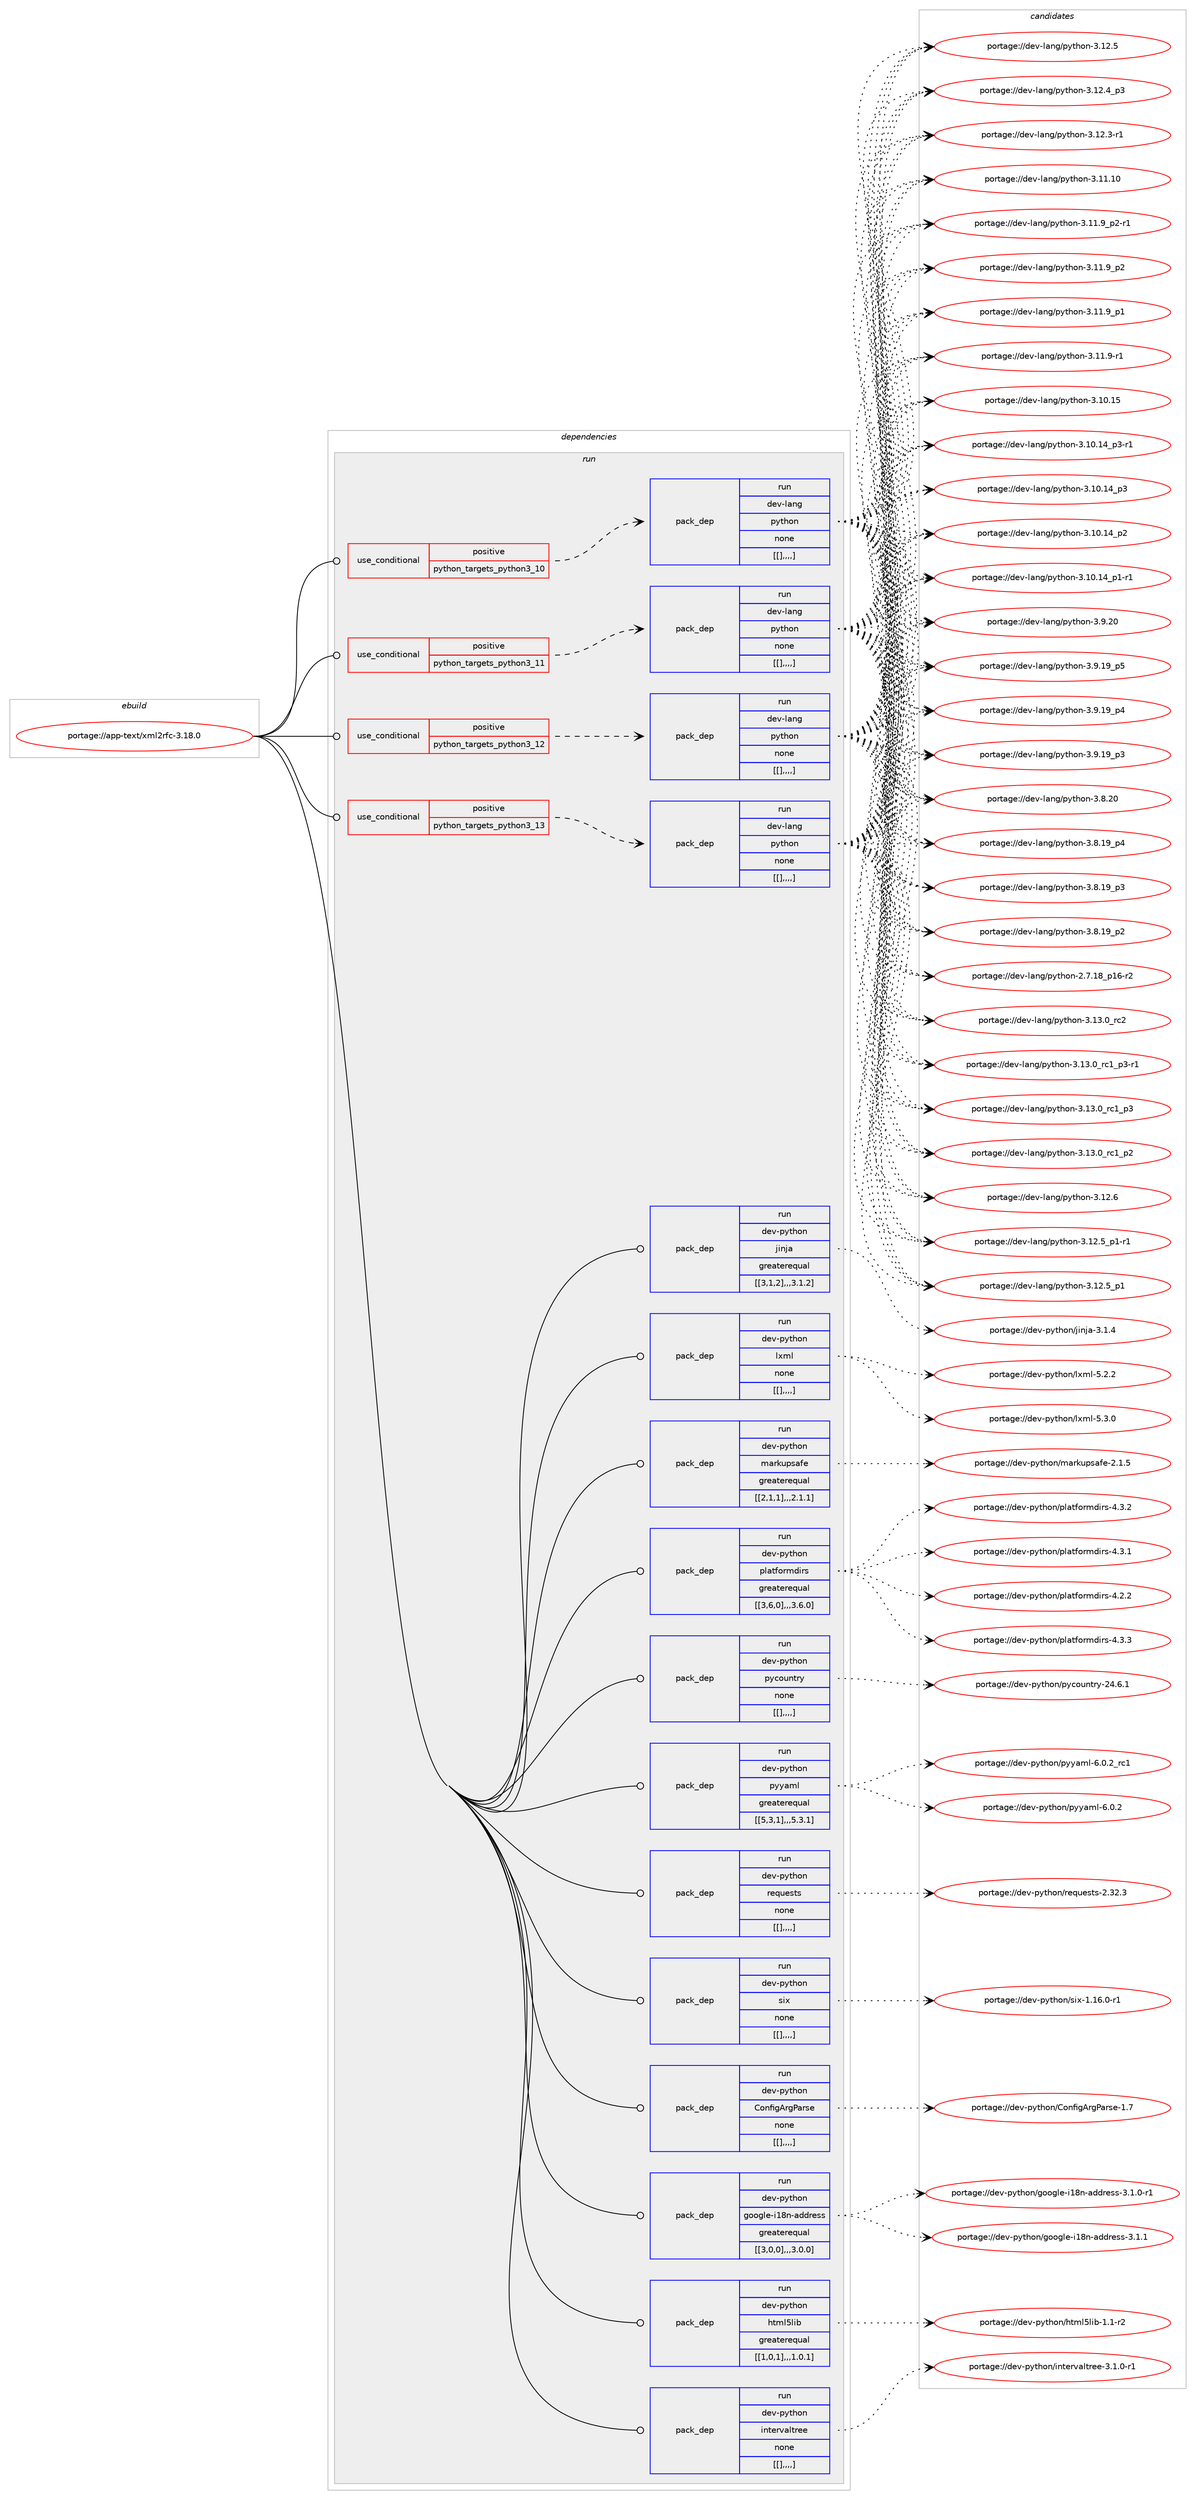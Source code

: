 digraph prolog {

# *************
# Graph options
# *************

newrank=true;
concentrate=true;
compound=true;
graph [rankdir=LR,fontname=Helvetica,fontsize=10,ranksep=1.5];#, ranksep=2.5, nodesep=0.2];
edge  [arrowhead=vee];
node  [fontname=Helvetica,fontsize=10];

# **********
# The ebuild
# **********

subgraph cluster_leftcol {
color=gray;
label=<<i>ebuild</i>>;
id [label="portage://app-text/xml2rfc-3.18.0", color=red, width=4, href="../app-text/xml2rfc-3.18.0.svg"];
}

# ****************
# The dependencies
# ****************

subgraph cluster_midcol {
color=gray;
label=<<i>dependencies</i>>;
subgraph cluster_compile {
fillcolor="#eeeeee";
style=filled;
label=<<i>compile</i>>;
}
subgraph cluster_compileandrun {
fillcolor="#eeeeee";
style=filled;
label=<<i>compile and run</i>>;
}
subgraph cluster_run {
fillcolor="#eeeeee";
style=filled;
label=<<i>run</i>>;
subgraph cond16341 {
dependency60279 [label=<<TABLE BORDER="0" CELLBORDER="1" CELLSPACING="0" CELLPADDING="4"><TR><TD ROWSPAN="3" CELLPADDING="10">use_conditional</TD></TR><TR><TD>positive</TD></TR><TR><TD>python_targets_python3_10</TD></TR></TABLE>>, shape=none, color=red];
subgraph pack43429 {
dependency60280 [label=<<TABLE BORDER="0" CELLBORDER="1" CELLSPACING="0" CELLPADDING="4" WIDTH="220"><TR><TD ROWSPAN="6" CELLPADDING="30">pack_dep</TD></TR><TR><TD WIDTH="110">run</TD></TR><TR><TD>dev-lang</TD></TR><TR><TD>python</TD></TR><TR><TD>none</TD></TR><TR><TD>[[],,,,]</TD></TR></TABLE>>, shape=none, color=blue];
}
dependency60279:e -> dependency60280:w [weight=20,style="dashed",arrowhead="vee"];
}
id:e -> dependency60279:w [weight=20,style="solid",arrowhead="odot"];
subgraph cond16342 {
dependency60281 [label=<<TABLE BORDER="0" CELLBORDER="1" CELLSPACING="0" CELLPADDING="4"><TR><TD ROWSPAN="3" CELLPADDING="10">use_conditional</TD></TR><TR><TD>positive</TD></TR><TR><TD>python_targets_python3_11</TD></TR></TABLE>>, shape=none, color=red];
subgraph pack43430 {
dependency60282 [label=<<TABLE BORDER="0" CELLBORDER="1" CELLSPACING="0" CELLPADDING="4" WIDTH="220"><TR><TD ROWSPAN="6" CELLPADDING="30">pack_dep</TD></TR><TR><TD WIDTH="110">run</TD></TR><TR><TD>dev-lang</TD></TR><TR><TD>python</TD></TR><TR><TD>none</TD></TR><TR><TD>[[],,,,]</TD></TR></TABLE>>, shape=none, color=blue];
}
dependency60281:e -> dependency60282:w [weight=20,style="dashed",arrowhead="vee"];
}
id:e -> dependency60281:w [weight=20,style="solid",arrowhead="odot"];
subgraph cond16343 {
dependency60283 [label=<<TABLE BORDER="0" CELLBORDER="1" CELLSPACING="0" CELLPADDING="4"><TR><TD ROWSPAN="3" CELLPADDING="10">use_conditional</TD></TR><TR><TD>positive</TD></TR><TR><TD>python_targets_python3_12</TD></TR></TABLE>>, shape=none, color=red];
subgraph pack43431 {
dependency60284 [label=<<TABLE BORDER="0" CELLBORDER="1" CELLSPACING="0" CELLPADDING="4" WIDTH="220"><TR><TD ROWSPAN="6" CELLPADDING="30">pack_dep</TD></TR><TR><TD WIDTH="110">run</TD></TR><TR><TD>dev-lang</TD></TR><TR><TD>python</TD></TR><TR><TD>none</TD></TR><TR><TD>[[],,,,]</TD></TR></TABLE>>, shape=none, color=blue];
}
dependency60283:e -> dependency60284:w [weight=20,style="dashed",arrowhead="vee"];
}
id:e -> dependency60283:w [weight=20,style="solid",arrowhead="odot"];
subgraph cond16344 {
dependency60285 [label=<<TABLE BORDER="0" CELLBORDER="1" CELLSPACING="0" CELLPADDING="4"><TR><TD ROWSPAN="3" CELLPADDING="10">use_conditional</TD></TR><TR><TD>positive</TD></TR><TR><TD>python_targets_python3_13</TD></TR></TABLE>>, shape=none, color=red];
subgraph pack43432 {
dependency60286 [label=<<TABLE BORDER="0" CELLBORDER="1" CELLSPACING="0" CELLPADDING="4" WIDTH="220"><TR><TD ROWSPAN="6" CELLPADDING="30">pack_dep</TD></TR><TR><TD WIDTH="110">run</TD></TR><TR><TD>dev-lang</TD></TR><TR><TD>python</TD></TR><TR><TD>none</TD></TR><TR><TD>[[],,,,]</TD></TR></TABLE>>, shape=none, color=blue];
}
dependency60285:e -> dependency60286:w [weight=20,style="dashed",arrowhead="vee"];
}
id:e -> dependency60285:w [weight=20,style="solid",arrowhead="odot"];
subgraph pack43433 {
dependency60287 [label=<<TABLE BORDER="0" CELLBORDER="1" CELLSPACING="0" CELLPADDING="4" WIDTH="220"><TR><TD ROWSPAN="6" CELLPADDING="30">pack_dep</TD></TR><TR><TD WIDTH="110">run</TD></TR><TR><TD>dev-python</TD></TR><TR><TD>ConfigArgParse</TD></TR><TR><TD>none</TD></TR><TR><TD>[[],,,,]</TD></TR></TABLE>>, shape=none, color=blue];
}
id:e -> dependency60287:w [weight=20,style="solid",arrowhead="odot"];
subgraph pack43434 {
dependency60288 [label=<<TABLE BORDER="0" CELLBORDER="1" CELLSPACING="0" CELLPADDING="4" WIDTH="220"><TR><TD ROWSPAN="6" CELLPADDING="30">pack_dep</TD></TR><TR><TD WIDTH="110">run</TD></TR><TR><TD>dev-python</TD></TR><TR><TD>google-i18n-address</TD></TR><TR><TD>greaterequal</TD></TR><TR><TD>[[3,0,0],,,3.0.0]</TD></TR></TABLE>>, shape=none, color=blue];
}
id:e -> dependency60288:w [weight=20,style="solid",arrowhead="odot"];
subgraph pack43435 {
dependency60289 [label=<<TABLE BORDER="0" CELLBORDER="1" CELLSPACING="0" CELLPADDING="4" WIDTH="220"><TR><TD ROWSPAN="6" CELLPADDING="30">pack_dep</TD></TR><TR><TD WIDTH="110">run</TD></TR><TR><TD>dev-python</TD></TR><TR><TD>html5lib</TD></TR><TR><TD>greaterequal</TD></TR><TR><TD>[[1,0,1],,,1.0.1]</TD></TR></TABLE>>, shape=none, color=blue];
}
id:e -> dependency60289:w [weight=20,style="solid",arrowhead="odot"];
subgraph pack43436 {
dependency60290 [label=<<TABLE BORDER="0" CELLBORDER="1" CELLSPACING="0" CELLPADDING="4" WIDTH="220"><TR><TD ROWSPAN="6" CELLPADDING="30">pack_dep</TD></TR><TR><TD WIDTH="110">run</TD></TR><TR><TD>dev-python</TD></TR><TR><TD>intervaltree</TD></TR><TR><TD>none</TD></TR><TR><TD>[[],,,,]</TD></TR></TABLE>>, shape=none, color=blue];
}
id:e -> dependency60290:w [weight=20,style="solid",arrowhead="odot"];
subgraph pack43437 {
dependency60291 [label=<<TABLE BORDER="0" CELLBORDER="1" CELLSPACING="0" CELLPADDING="4" WIDTH="220"><TR><TD ROWSPAN="6" CELLPADDING="30">pack_dep</TD></TR><TR><TD WIDTH="110">run</TD></TR><TR><TD>dev-python</TD></TR><TR><TD>jinja</TD></TR><TR><TD>greaterequal</TD></TR><TR><TD>[[3,1,2],,,3.1.2]</TD></TR></TABLE>>, shape=none, color=blue];
}
id:e -> dependency60291:w [weight=20,style="solid",arrowhead="odot"];
subgraph pack43438 {
dependency60292 [label=<<TABLE BORDER="0" CELLBORDER="1" CELLSPACING="0" CELLPADDING="4" WIDTH="220"><TR><TD ROWSPAN="6" CELLPADDING="30">pack_dep</TD></TR><TR><TD WIDTH="110">run</TD></TR><TR><TD>dev-python</TD></TR><TR><TD>lxml</TD></TR><TR><TD>none</TD></TR><TR><TD>[[],,,,]</TD></TR></TABLE>>, shape=none, color=blue];
}
id:e -> dependency60292:w [weight=20,style="solid",arrowhead="odot"];
subgraph pack43439 {
dependency60293 [label=<<TABLE BORDER="0" CELLBORDER="1" CELLSPACING="0" CELLPADDING="4" WIDTH="220"><TR><TD ROWSPAN="6" CELLPADDING="30">pack_dep</TD></TR><TR><TD WIDTH="110">run</TD></TR><TR><TD>dev-python</TD></TR><TR><TD>markupsafe</TD></TR><TR><TD>greaterequal</TD></TR><TR><TD>[[2,1,1],,,2.1.1]</TD></TR></TABLE>>, shape=none, color=blue];
}
id:e -> dependency60293:w [weight=20,style="solid",arrowhead="odot"];
subgraph pack43440 {
dependency60294 [label=<<TABLE BORDER="0" CELLBORDER="1" CELLSPACING="0" CELLPADDING="4" WIDTH="220"><TR><TD ROWSPAN="6" CELLPADDING="30">pack_dep</TD></TR><TR><TD WIDTH="110">run</TD></TR><TR><TD>dev-python</TD></TR><TR><TD>platformdirs</TD></TR><TR><TD>greaterequal</TD></TR><TR><TD>[[3,6,0],,,3.6.0]</TD></TR></TABLE>>, shape=none, color=blue];
}
id:e -> dependency60294:w [weight=20,style="solid",arrowhead="odot"];
subgraph pack43441 {
dependency60295 [label=<<TABLE BORDER="0" CELLBORDER="1" CELLSPACING="0" CELLPADDING="4" WIDTH="220"><TR><TD ROWSPAN="6" CELLPADDING="30">pack_dep</TD></TR><TR><TD WIDTH="110">run</TD></TR><TR><TD>dev-python</TD></TR><TR><TD>pycountry</TD></TR><TR><TD>none</TD></TR><TR><TD>[[],,,,]</TD></TR></TABLE>>, shape=none, color=blue];
}
id:e -> dependency60295:w [weight=20,style="solid",arrowhead="odot"];
subgraph pack43442 {
dependency60296 [label=<<TABLE BORDER="0" CELLBORDER="1" CELLSPACING="0" CELLPADDING="4" WIDTH="220"><TR><TD ROWSPAN="6" CELLPADDING="30">pack_dep</TD></TR><TR><TD WIDTH="110">run</TD></TR><TR><TD>dev-python</TD></TR><TR><TD>pyyaml</TD></TR><TR><TD>greaterequal</TD></TR><TR><TD>[[5,3,1],,,5.3.1]</TD></TR></TABLE>>, shape=none, color=blue];
}
id:e -> dependency60296:w [weight=20,style="solid",arrowhead="odot"];
subgraph pack43443 {
dependency60297 [label=<<TABLE BORDER="0" CELLBORDER="1" CELLSPACING="0" CELLPADDING="4" WIDTH="220"><TR><TD ROWSPAN="6" CELLPADDING="30">pack_dep</TD></TR><TR><TD WIDTH="110">run</TD></TR><TR><TD>dev-python</TD></TR><TR><TD>requests</TD></TR><TR><TD>none</TD></TR><TR><TD>[[],,,,]</TD></TR></TABLE>>, shape=none, color=blue];
}
id:e -> dependency60297:w [weight=20,style="solid",arrowhead="odot"];
subgraph pack43444 {
dependency60298 [label=<<TABLE BORDER="0" CELLBORDER="1" CELLSPACING="0" CELLPADDING="4" WIDTH="220"><TR><TD ROWSPAN="6" CELLPADDING="30">pack_dep</TD></TR><TR><TD WIDTH="110">run</TD></TR><TR><TD>dev-python</TD></TR><TR><TD>six</TD></TR><TR><TD>none</TD></TR><TR><TD>[[],,,,]</TD></TR></TABLE>>, shape=none, color=blue];
}
id:e -> dependency60298:w [weight=20,style="solid",arrowhead="odot"];
}
}

# **************
# The candidates
# **************

subgraph cluster_choices {
rank=same;
color=gray;
label=<<i>candidates</i>>;

subgraph choice43429 {
color=black;
nodesep=1;
choice10010111845108971101034711212111610411111045514649514648951149950 [label="portage://dev-lang/python-3.13.0_rc2", color=red, width=4,href="../dev-lang/python-3.13.0_rc2.svg"];
choice1001011184510897110103471121211161041111104551464951464895114994995112514511449 [label="portage://dev-lang/python-3.13.0_rc1_p3-r1", color=red, width=4,href="../dev-lang/python-3.13.0_rc1_p3-r1.svg"];
choice100101118451089711010347112121116104111110455146495146489511499499511251 [label="portage://dev-lang/python-3.13.0_rc1_p3", color=red, width=4,href="../dev-lang/python-3.13.0_rc1_p3.svg"];
choice100101118451089711010347112121116104111110455146495146489511499499511250 [label="portage://dev-lang/python-3.13.0_rc1_p2", color=red, width=4,href="../dev-lang/python-3.13.0_rc1_p2.svg"];
choice10010111845108971101034711212111610411111045514649504654 [label="portage://dev-lang/python-3.12.6", color=red, width=4,href="../dev-lang/python-3.12.6.svg"];
choice1001011184510897110103471121211161041111104551464950465395112494511449 [label="portage://dev-lang/python-3.12.5_p1-r1", color=red, width=4,href="../dev-lang/python-3.12.5_p1-r1.svg"];
choice100101118451089711010347112121116104111110455146495046539511249 [label="portage://dev-lang/python-3.12.5_p1", color=red, width=4,href="../dev-lang/python-3.12.5_p1.svg"];
choice10010111845108971101034711212111610411111045514649504653 [label="portage://dev-lang/python-3.12.5", color=red, width=4,href="../dev-lang/python-3.12.5.svg"];
choice100101118451089711010347112121116104111110455146495046529511251 [label="portage://dev-lang/python-3.12.4_p3", color=red, width=4,href="../dev-lang/python-3.12.4_p3.svg"];
choice100101118451089711010347112121116104111110455146495046514511449 [label="portage://dev-lang/python-3.12.3-r1", color=red, width=4,href="../dev-lang/python-3.12.3-r1.svg"];
choice1001011184510897110103471121211161041111104551464949464948 [label="portage://dev-lang/python-3.11.10", color=red, width=4,href="../dev-lang/python-3.11.10.svg"];
choice1001011184510897110103471121211161041111104551464949465795112504511449 [label="portage://dev-lang/python-3.11.9_p2-r1", color=red, width=4,href="../dev-lang/python-3.11.9_p2-r1.svg"];
choice100101118451089711010347112121116104111110455146494946579511250 [label="portage://dev-lang/python-3.11.9_p2", color=red, width=4,href="../dev-lang/python-3.11.9_p2.svg"];
choice100101118451089711010347112121116104111110455146494946579511249 [label="portage://dev-lang/python-3.11.9_p1", color=red, width=4,href="../dev-lang/python-3.11.9_p1.svg"];
choice100101118451089711010347112121116104111110455146494946574511449 [label="portage://dev-lang/python-3.11.9-r1", color=red, width=4,href="../dev-lang/python-3.11.9-r1.svg"];
choice1001011184510897110103471121211161041111104551464948464953 [label="portage://dev-lang/python-3.10.15", color=red, width=4,href="../dev-lang/python-3.10.15.svg"];
choice100101118451089711010347112121116104111110455146494846495295112514511449 [label="portage://dev-lang/python-3.10.14_p3-r1", color=red, width=4,href="../dev-lang/python-3.10.14_p3-r1.svg"];
choice10010111845108971101034711212111610411111045514649484649529511251 [label="portage://dev-lang/python-3.10.14_p3", color=red, width=4,href="../dev-lang/python-3.10.14_p3.svg"];
choice10010111845108971101034711212111610411111045514649484649529511250 [label="portage://dev-lang/python-3.10.14_p2", color=red, width=4,href="../dev-lang/python-3.10.14_p2.svg"];
choice100101118451089711010347112121116104111110455146494846495295112494511449 [label="portage://dev-lang/python-3.10.14_p1-r1", color=red, width=4,href="../dev-lang/python-3.10.14_p1-r1.svg"];
choice10010111845108971101034711212111610411111045514657465048 [label="portage://dev-lang/python-3.9.20", color=red, width=4,href="../dev-lang/python-3.9.20.svg"];
choice100101118451089711010347112121116104111110455146574649579511253 [label="portage://dev-lang/python-3.9.19_p5", color=red, width=4,href="../dev-lang/python-3.9.19_p5.svg"];
choice100101118451089711010347112121116104111110455146574649579511252 [label="portage://dev-lang/python-3.9.19_p4", color=red, width=4,href="../dev-lang/python-3.9.19_p4.svg"];
choice100101118451089711010347112121116104111110455146574649579511251 [label="portage://dev-lang/python-3.9.19_p3", color=red, width=4,href="../dev-lang/python-3.9.19_p3.svg"];
choice10010111845108971101034711212111610411111045514656465048 [label="portage://dev-lang/python-3.8.20", color=red, width=4,href="../dev-lang/python-3.8.20.svg"];
choice100101118451089711010347112121116104111110455146564649579511252 [label="portage://dev-lang/python-3.8.19_p4", color=red, width=4,href="../dev-lang/python-3.8.19_p4.svg"];
choice100101118451089711010347112121116104111110455146564649579511251 [label="portage://dev-lang/python-3.8.19_p3", color=red, width=4,href="../dev-lang/python-3.8.19_p3.svg"];
choice100101118451089711010347112121116104111110455146564649579511250 [label="portage://dev-lang/python-3.8.19_p2", color=red, width=4,href="../dev-lang/python-3.8.19_p2.svg"];
choice100101118451089711010347112121116104111110455046554649569511249544511450 [label="portage://dev-lang/python-2.7.18_p16-r2", color=red, width=4,href="../dev-lang/python-2.7.18_p16-r2.svg"];
dependency60280:e -> choice10010111845108971101034711212111610411111045514649514648951149950:w [style=dotted,weight="100"];
dependency60280:e -> choice1001011184510897110103471121211161041111104551464951464895114994995112514511449:w [style=dotted,weight="100"];
dependency60280:e -> choice100101118451089711010347112121116104111110455146495146489511499499511251:w [style=dotted,weight="100"];
dependency60280:e -> choice100101118451089711010347112121116104111110455146495146489511499499511250:w [style=dotted,weight="100"];
dependency60280:e -> choice10010111845108971101034711212111610411111045514649504654:w [style=dotted,weight="100"];
dependency60280:e -> choice1001011184510897110103471121211161041111104551464950465395112494511449:w [style=dotted,weight="100"];
dependency60280:e -> choice100101118451089711010347112121116104111110455146495046539511249:w [style=dotted,weight="100"];
dependency60280:e -> choice10010111845108971101034711212111610411111045514649504653:w [style=dotted,weight="100"];
dependency60280:e -> choice100101118451089711010347112121116104111110455146495046529511251:w [style=dotted,weight="100"];
dependency60280:e -> choice100101118451089711010347112121116104111110455146495046514511449:w [style=dotted,weight="100"];
dependency60280:e -> choice1001011184510897110103471121211161041111104551464949464948:w [style=dotted,weight="100"];
dependency60280:e -> choice1001011184510897110103471121211161041111104551464949465795112504511449:w [style=dotted,weight="100"];
dependency60280:e -> choice100101118451089711010347112121116104111110455146494946579511250:w [style=dotted,weight="100"];
dependency60280:e -> choice100101118451089711010347112121116104111110455146494946579511249:w [style=dotted,weight="100"];
dependency60280:e -> choice100101118451089711010347112121116104111110455146494946574511449:w [style=dotted,weight="100"];
dependency60280:e -> choice1001011184510897110103471121211161041111104551464948464953:w [style=dotted,weight="100"];
dependency60280:e -> choice100101118451089711010347112121116104111110455146494846495295112514511449:w [style=dotted,weight="100"];
dependency60280:e -> choice10010111845108971101034711212111610411111045514649484649529511251:w [style=dotted,weight="100"];
dependency60280:e -> choice10010111845108971101034711212111610411111045514649484649529511250:w [style=dotted,weight="100"];
dependency60280:e -> choice100101118451089711010347112121116104111110455146494846495295112494511449:w [style=dotted,weight="100"];
dependency60280:e -> choice10010111845108971101034711212111610411111045514657465048:w [style=dotted,weight="100"];
dependency60280:e -> choice100101118451089711010347112121116104111110455146574649579511253:w [style=dotted,weight="100"];
dependency60280:e -> choice100101118451089711010347112121116104111110455146574649579511252:w [style=dotted,weight="100"];
dependency60280:e -> choice100101118451089711010347112121116104111110455146574649579511251:w [style=dotted,weight="100"];
dependency60280:e -> choice10010111845108971101034711212111610411111045514656465048:w [style=dotted,weight="100"];
dependency60280:e -> choice100101118451089711010347112121116104111110455146564649579511252:w [style=dotted,weight="100"];
dependency60280:e -> choice100101118451089711010347112121116104111110455146564649579511251:w [style=dotted,weight="100"];
dependency60280:e -> choice100101118451089711010347112121116104111110455146564649579511250:w [style=dotted,weight="100"];
dependency60280:e -> choice100101118451089711010347112121116104111110455046554649569511249544511450:w [style=dotted,weight="100"];
}
subgraph choice43430 {
color=black;
nodesep=1;
choice10010111845108971101034711212111610411111045514649514648951149950 [label="portage://dev-lang/python-3.13.0_rc2", color=red, width=4,href="../dev-lang/python-3.13.0_rc2.svg"];
choice1001011184510897110103471121211161041111104551464951464895114994995112514511449 [label="portage://dev-lang/python-3.13.0_rc1_p3-r1", color=red, width=4,href="../dev-lang/python-3.13.0_rc1_p3-r1.svg"];
choice100101118451089711010347112121116104111110455146495146489511499499511251 [label="portage://dev-lang/python-3.13.0_rc1_p3", color=red, width=4,href="../dev-lang/python-3.13.0_rc1_p3.svg"];
choice100101118451089711010347112121116104111110455146495146489511499499511250 [label="portage://dev-lang/python-3.13.0_rc1_p2", color=red, width=4,href="../dev-lang/python-3.13.0_rc1_p2.svg"];
choice10010111845108971101034711212111610411111045514649504654 [label="portage://dev-lang/python-3.12.6", color=red, width=4,href="../dev-lang/python-3.12.6.svg"];
choice1001011184510897110103471121211161041111104551464950465395112494511449 [label="portage://dev-lang/python-3.12.5_p1-r1", color=red, width=4,href="../dev-lang/python-3.12.5_p1-r1.svg"];
choice100101118451089711010347112121116104111110455146495046539511249 [label="portage://dev-lang/python-3.12.5_p1", color=red, width=4,href="../dev-lang/python-3.12.5_p1.svg"];
choice10010111845108971101034711212111610411111045514649504653 [label="portage://dev-lang/python-3.12.5", color=red, width=4,href="../dev-lang/python-3.12.5.svg"];
choice100101118451089711010347112121116104111110455146495046529511251 [label="portage://dev-lang/python-3.12.4_p3", color=red, width=4,href="../dev-lang/python-3.12.4_p3.svg"];
choice100101118451089711010347112121116104111110455146495046514511449 [label="portage://dev-lang/python-3.12.3-r1", color=red, width=4,href="../dev-lang/python-3.12.3-r1.svg"];
choice1001011184510897110103471121211161041111104551464949464948 [label="portage://dev-lang/python-3.11.10", color=red, width=4,href="../dev-lang/python-3.11.10.svg"];
choice1001011184510897110103471121211161041111104551464949465795112504511449 [label="portage://dev-lang/python-3.11.9_p2-r1", color=red, width=4,href="../dev-lang/python-3.11.9_p2-r1.svg"];
choice100101118451089711010347112121116104111110455146494946579511250 [label="portage://dev-lang/python-3.11.9_p2", color=red, width=4,href="../dev-lang/python-3.11.9_p2.svg"];
choice100101118451089711010347112121116104111110455146494946579511249 [label="portage://dev-lang/python-3.11.9_p1", color=red, width=4,href="../dev-lang/python-3.11.9_p1.svg"];
choice100101118451089711010347112121116104111110455146494946574511449 [label="portage://dev-lang/python-3.11.9-r1", color=red, width=4,href="../dev-lang/python-3.11.9-r1.svg"];
choice1001011184510897110103471121211161041111104551464948464953 [label="portage://dev-lang/python-3.10.15", color=red, width=4,href="../dev-lang/python-3.10.15.svg"];
choice100101118451089711010347112121116104111110455146494846495295112514511449 [label="portage://dev-lang/python-3.10.14_p3-r1", color=red, width=4,href="../dev-lang/python-3.10.14_p3-r1.svg"];
choice10010111845108971101034711212111610411111045514649484649529511251 [label="portage://dev-lang/python-3.10.14_p3", color=red, width=4,href="../dev-lang/python-3.10.14_p3.svg"];
choice10010111845108971101034711212111610411111045514649484649529511250 [label="portage://dev-lang/python-3.10.14_p2", color=red, width=4,href="../dev-lang/python-3.10.14_p2.svg"];
choice100101118451089711010347112121116104111110455146494846495295112494511449 [label="portage://dev-lang/python-3.10.14_p1-r1", color=red, width=4,href="../dev-lang/python-3.10.14_p1-r1.svg"];
choice10010111845108971101034711212111610411111045514657465048 [label="portage://dev-lang/python-3.9.20", color=red, width=4,href="../dev-lang/python-3.9.20.svg"];
choice100101118451089711010347112121116104111110455146574649579511253 [label="portage://dev-lang/python-3.9.19_p5", color=red, width=4,href="../dev-lang/python-3.9.19_p5.svg"];
choice100101118451089711010347112121116104111110455146574649579511252 [label="portage://dev-lang/python-3.9.19_p4", color=red, width=4,href="../dev-lang/python-3.9.19_p4.svg"];
choice100101118451089711010347112121116104111110455146574649579511251 [label="portage://dev-lang/python-3.9.19_p3", color=red, width=4,href="../dev-lang/python-3.9.19_p3.svg"];
choice10010111845108971101034711212111610411111045514656465048 [label="portage://dev-lang/python-3.8.20", color=red, width=4,href="../dev-lang/python-3.8.20.svg"];
choice100101118451089711010347112121116104111110455146564649579511252 [label="portage://dev-lang/python-3.8.19_p4", color=red, width=4,href="../dev-lang/python-3.8.19_p4.svg"];
choice100101118451089711010347112121116104111110455146564649579511251 [label="portage://dev-lang/python-3.8.19_p3", color=red, width=4,href="../dev-lang/python-3.8.19_p3.svg"];
choice100101118451089711010347112121116104111110455146564649579511250 [label="portage://dev-lang/python-3.8.19_p2", color=red, width=4,href="../dev-lang/python-3.8.19_p2.svg"];
choice100101118451089711010347112121116104111110455046554649569511249544511450 [label="portage://dev-lang/python-2.7.18_p16-r2", color=red, width=4,href="../dev-lang/python-2.7.18_p16-r2.svg"];
dependency60282:e -> choice10010111845108971101034711212111610411111045514649514648951149950:w [style=dotted,weight="100"];
dependency60282:e -> choice1001011184510897110103471121211161041111104551464951464895114994995112514511449:w [style=dotted,weight="100"];
dependency60282:e -> choice100101118451089711010347112121116104111110455146495146489511499499511251:w [style=dotted,weight="100"];
dependency60282:e -> choice100101118451089711010347112121116104111110455146495146489511499499511250:w [style=dotted,weight="100"];
dependency60282:e -> choice10010111845108971101034711212111610411111045514649504654:w [style=dotted,weight="100"];
dependency60282:e -> choice1001011184510897110103471121211161041111104551464950465395112494511449:w [style=dotted,weight="100"];
dependency60282:e -> choice100101118451089711010347112121116104111110455146495046539511249:w [style=dotted,weight="100"];
dependency60282:e -> choice10010111845108971101034711212111610411111045514649504653:w [style=dotted,weight="100"];
dependency60282:e -> choice100101118451089711010347112121116104111110455146495046529511251:w [style=dotted,weight="100"];
dependency60282:e -> choice100101118451089711010347112121116104111110455146495046514511449:w [style=dotted,weight="100"];
dependency60282:e -> choice1001011184510897110103471121211161041111104551464949464948:w [style=dotted,weight="100"];
dependency60282:e -> choice1001011184510897110103471121211161041111104551464949465795112504511449:w [style=dotted,weight="100"];
dependency60282:e -> choice100101118451089711010347112121116104111110455146494946579511250:w [style=dotted,weight="100"];
dependency60282:e -> choice100101118451089711010347112121116104111110455146494946579511249:w [style=dotted,weight="100"];
dependency60282:e -> choice100101118451089711010347112121116104111110455146494946574511449:w [style=dotted,weight="100"];
dependency60282:e -> choice1001011184510897110103471121211161041111104551464948464953:w [style=dotted,weight="100"];
dependency60282:e -> choice100101118451089711010347112121116104111110455146494846495295112514511449:w [style=dotted,weight="100"];
dependency60282:e -> choice10010111845108971101034711212111610411111045514649484649529511251:w [style=dotted,weight="100"];
dependency60282:e -> choice10010111845108971101034711212111610411111045514649484649529511250:w [style=dotted,weight="100"];
dependency60282:e -> choice100101118451089711010347112121116104111110455146494846495295112494511449:w [style=dotted,weight="100"];
dependency60282:e -> choice10010111845108971101034711212111610411111045514657465048:w [style=dotted,weight="100"];
dependency60282:e -> choice100101118451089711010347112121116104111110455146574649579511253:w [style=dotted,weight="100"];
dependency60282:e -> choice100101118451089711010347112121116104111110455146574649579511252:w [style=dotted,weight="100"];
dependency60282:e -> choice100101118451089711010347112121116104111110455146574649579511251:w [style=dotted,weight="100"];
dependency60282:e -> choice10010111845108971101034711212111610411111045514656465048:w [style=dotted,weight="100"];
dependency60282:e -> choice100101118451089711010347112121116104111110455146564649579511252:w [style=dotted,weight="100"];
dependency60282:e -> choice100101118451089711010347112121116104111110455146564649579511251:w [style=dotted,weight="100"];
dependency60282:e -> choice100101118451089711010347112121116104111110455146564649579511250:w [style=dotted,weight="100"];
dependency60282:e -> choice100101118451089711010347112121116104111110455046554649569511249544511450:w [style=dotted,weight="100"];
}
subgraph choice43431 {
color=black;
nodesep=1;
choice10010111845108971101034711212111610411111045514649514648951149950 [label="portage://dev-lang/python-3.13.0_rc2", color=red, width=4,href="../dev-lang/python-3.13.0_rc2.svg"];
choice1001011184510897110103471121211161041111104551464951464895114994995112514511449 [label="portage://dev-lang/python-3.13.0_rc1_p3-r1", color=red, width=4,href="../dev-lang/python-3.13.0_rc1_p3-r1.svg"];
choice100101118451089711010347112121116104111110455146495146489511499499511251 [label="portage://dev-lang/python-3.13.0_rc1_p3", color=red, width=4,href="../dev-lang/python-3.13.0_rc1_p3.svg"];
choice100101118451089711010347112121116104111110455146495146489511499499511250 [label="portage://dev-lang/python-3.13.0_rc1_p2", color=red, width=4,href="../dev-lang/python-3.13.0_rc1_p2.svg"];
choice10010111845108971101034711212111610411111045514649504654 [label="portage://dev-lang/python-3.12.6", color=red, width=4,href="../dev-lang/python-3.12.6.svg"];
choice1001011184510897110103471121211161041111104551464950465395112494511449 [label="portage://dev-lang/python-3.12.5_p1-r1", color=red, width=4,href="../dev-lang/python-3.12.5_p1-r1.svg"];
choice100101118451089711010347112121116104111110455146495046539511249 [label="portage://dev-lang/python-3.12.5_p1", color=red, width=4,href="../dev-lang/python-3.12.5_p1.svg"];
choice10010111845108971101034711212111610411111045514649504653 [label="portage://dev-lang/python-3.12.5", color=red, width=4,href="../dev-lang/python-3.12.5.svg"];
choice100101118451089711010347112121116104111110455146495046529511251 [label="portage://dev-lang/python-3.12.4_p3", color=red, width=4,href="../dev-lang/python-3.12.4_p3.svg"];
choice100101118451089711010347112121116104111110455146495046514511449 [label="portage://dev-lang/python-3.12.3-r1", color=red, width=4,href="../dev-lang/python-3.12.3-r1.svg"];
choice1001011184510897110103471121211161041111104551464949464948 [label="portage://dev-lang/python-3.11.10", color=red, width=4,href="../dev-lang/python-3.11.10.svg"];
choice1001011184510897110103471121211161041111104551464949465795112504511449 [label="portage://dev-lang/python-3.11.9_p2-r1", color=red, width=4,href="../dev-lang/python-3.11.9_p2-r1.svg"];
choice100101118451089711010347112121116104111110455146494946579511250 [label="portage://dev-lang/python-3.11.9_p2", color=red, width=4,href="../dev-lang/python-3.11.9_p2.svg"];
choice100101118451089711010347112121116104111110455146494946579511249 [label="portage://dev-lang/python-3.11.9_p1", color=red, width=4,href="../dev-lang/python-3.11.9_p1.svg"];
choice100101118451089711010347112121116104111110455146494946574511449 [label="portage://dev-lang/python-3.11.9-r1", color=red, width=4,href="../dev-lang/python-3.11.9-r1.svg"];
choice1001011184510897110103471121211161041111104551464948464953 [label="portage://dev-lang/python-3.10.15", color=red, width=4,href="../dev-lang/python-3.10.15.svg"];
choice100101118451089711010347112121116104111110455146494846495295112514511449 [label="portage://dev-lang/python-3.10.14_p3-r1", color=red, width=4,href="../dev-lang/python-3.10.14_p3-r1.svg"];
choice10010111845108971101034711212111610411111045514649484649529511251 [label="portage://dev-lang/python-3.10.14_p3", color=red, width=4,href="../dev-lang/python-3.10.14_p3.svg"];
choice10010111845108971101034711212111610411111045514649484649529511250 [label="portage://dev-lang/python-3.10.14_p2", color=red, width=4,href="../dev-lang/python-3.10.14_p2.svg"];
choice100101118451089711010347112121116104111110455146494846495295112494511449 [label="portage://dev-lang/python-3.10.14_p1-r1", color=red, width=4,href="../dev-lang/python-3.10.14_p1-r1.svg"];
choice10010111845108971101034711212111610411111045514657465048 [label="portage://dev-lang/python-3.9.20", color=red, width=4,href="../dev-lang/python-3.9.20.svg"];
choice100101118451089711010347112121116104111110455146574649579511253 [label="portage://dev-lang/python-3.9.19_p5", color=red, width=4,href="../dev-lang/python-3.9.19_p5.svg"];
choice100101118451089711010347112121116104111110455146574649579511252 [label="portage://dev-lang/python-3.9.19_p4", color=red, width=4,href="../dev-lang/python-3.9.19_p4.svg"];
choice100101118451089711010347112121116104111110455146574649579511251 [label="portage://dev-lang/python-3.9.19_p3", color=red, width=4,href="../dev-lang/python-3.9.19_p3.svg"];
choice10010111845108971101034711212111610411111045514656465048 [label="portage://dev-lang/python-3.8.20", color=red, width=4,href="../dev-lang/python-3.8.20.svg"];
choice100101118451089711010347112121116104111110455146564649579511252 [label="portage://dev-lang/python-3.8.19_p4", color=red, width=4,href="../dev-lang/python-3.8.19_p4.svg"];
choice100101118451089711010347112121116104111110455146564649579511251 [label="portage://dev-lang/python-3.8.19_p3", color=red, width=4,href="../dev-lang/python-3.8.19_p3.svg"];
choice100101118451089711010347112121116104111110455146564649579511250 [label="portage://dev-lang/python-3.8.19_p2", color=red, width=4,href="../dev-lang/python-3.8.19_p2.svg"];
choice100101118451089711010347112121116104111110455046554649569511249544511450 [label="portage://dev-lang/python-2.7.18_p16-r2", color=red, width=4,href="../dev-lang/python-2.7.18_p16-r2.svg"];
dependency60284:e -> choice10010111845108971101034711212111610411111045514649514648951149950:w [style=dotted,weight="100"];
dependency60284:e -> choice1001011184510897110103471121211161041111104551464951464895114994995112514511449:w [style=dotted,weight="100"];
dependency60284:e -> choice100101118451089711010347112121116104111110455146495146489511499499511251:w [style=dotted,weight="100"];
dependency60284:e -> choice100101118451089711010347112121116104111110455146495146489511499499511250:w [style=dotted,weight="100"];
dependency60284:e -> choice10010111845108971101034711212111610411111045514649504654:w [style=dotted,weight="100"];
dependency60284:e -> choice1001011184510897110103471121211161041111104551464950465395112494511449:w [style=dotted,weight="100"];
dependency60284:e -> choice100101118451089711010347112121116104111110455146495046539511249:w [style=dotted,weight="100"];
dependency60284:e -> choice10010111845108971101034711212111610411111045514649504653:w [style=dotted,weight="100"];
dependency60284:e -> choice100101118451089711010347112121116104111110455146495046529511251:w [style=dotted,weight="100"];
dependency60284:e -> choice100101118451089711010347112121116104111110455146495046514511449:w [style=dotted,weight="100"];
dependency60284:e -> choice1001011184510897110103471121211161041111104551464949464948:w [style=dotted,weight="100"];
dependency60284:e -> choice1001011184510897110103471121211161041111104551464949465795112504511449:w [style=dotted,weight="100"];
dependency60284:e -> choice100101118451089711010347112121116104111110455146494946579511250:w [style=dotted,weight="100"];
dependency60284:e -> choice100101118451089711010347112121116104111110455146494946579511249:w [style=dotted,weight="100"];
dependency60284:e -> choice100101118451089711010347112121116104111110455146494946574511449:w [style=dotted,weight="100"];
dependency60284:e -> choice1001011184510897110103471121211161041111104551464948464953:w [style=dotted,weight="100"];
dependency60284:e -> choice100101118451089711010347112121116104111110455146494846495295112514511449:w [style=dotted,weight="100"];
dependency60284:e -> choice10010111845108971101034711212111610411111045514649484649529511251:w [style=dotted,weight="100"];
dependency60284:e -> choice10010111845108971101034711212111610411111045514649484649529511250:w [style=dotted,weight="100"];
dependency60284:e -> choice100101118451089711010347112121116104111110455146494846495295112494511449:w [style=dotted,weight="100"];
dependency60284:e -> choice10010111845108971101034711212111610411111045514657465048:w [style=dotted,weight="100"];
dependency60284:e -> choice100101118451089711010347112121116104111110455146574649579511253:w [style=dotted,weight="100"];
dependency60284:e -> choice100101118451089711010347112121116104111110455146574649579511252:w [style=dotted,weight="100"];
dependency60284:e -> choice100101118451089711010347112121116104111110455146574649579511251:w [style=dotted,weight="100"];
dependency60284:e -> choice10010111845108971101034711212111610411111045514656465048:w [style=dotted,weight="100"];
dependency60284:e -> choice100101118451089711010347112121116104111110455146564649579511252:w [style=dotted,weight="100"];
dependency60284:e -> choice100101118451089711010347112121116104111110455146564649579511251:w [style=dotted,weight="100"];
dependency60284:e -> choice100101118451089711010347112121116104111110455146564649579511250:w [style=dotted,weight="100"];
dependency60284:e -> choice100101118451089711010347112121116104111110455046554649569511249544511450:w [style=dotted,weight="100"];
}
subgraph choice43432 {
color=black;
nodesep=1;
choice10010111845108971101034711212111610411111045514649514648951149950 [label="portage://dev-lang/python-3.13.0_rc2", color=red, width=4,href="../dev-lang/python-3.13.0_rc2.svg"];
choice1001011184510897110103471121211161041111104551464951464895114994995112514511449 [label="portage://dev-lang/python-3.13.0_rc1_p3-r1", color=red, width=4,href="../dev-lang/python-3.13.0_rc1_p3-r1.svg"];
choice100101118451089711010347112121116104111110455146495146489511499499511251 [label="portage://dev-lang/python-3.13.0_rc1_p3", color=red, width=4,href="../dev-lang/python-3.13.0_rc1_p3.svg"];
choice100101118451089711010347112121116104111110455146495146489511499499511250 [label="portage://dev-lang/python-3.13.0_rc1_p2", color=red, width=4,href="../dev-lang/python-3.13.0_rc1_p2.svg"];
choice10010111845108971101034711212111610411111045514649504654 [label="portage://dev-lang/python-3.12.6", color=red, width=4,href="../dev-lang/python-3.12.6.svg"];
choice1001011184510897110103471121211161041111104551464950465395112494511449 [label="portage://dev-lang/python-3.12.5_p1-r1", color=red, width=4,href="../dev-lang/python-3.12.5_p1-r1.svg"];
choice100101118451089711010347112121116104111110455146495046539511249 [label="portage://dev-lang/python-3.12.5_p1", color=red, width=4,href="../dev-lang/python-3.12.5_p1.svg"];
choice10010111845108971101034711212111610411111045514649504653 [label="portage://dev-lang/python-3.12.5", color=red, width=4,href="../dev-lang/python-3.12.5.svg"];
choice100101118451089711010347112121116104111110455146495046529511251 [label="portage://dev-lang/python-3.12.4_p3", color=red, width=4,href="../dev-lang/python-3.12.4_p3.svg"];
choice100101118451089711010347112121116104111110455146495046514511449 [label="portage://dev-lang/python-3.12.3-r1", color=red, width=4,href="../dev-lang/python-3.12.3-r1.svg"];
choice1001011184510897110103471121211161041111104551464949464948 [label="portage://dev-lang/python-3.11.10", color=red, width=4,href="../dev-lang/python-3.11.10.svg"];
choice1001011184510897110103471121211161041111104551464949465795112504511449 [label="portage://dev-lang/python-3.11.9_p2-r1", color=red, width=4,href="../dev-lang/python-3.11.9_p2-r1.svg"];
choice100101118451089711010347112121116104111110455146494946579511250 [label="portage://dev-lang/python-3.11.9_p2", color=red, width=4,href="../dev-lang/python-3.11.9_p2.svg"];
choice100101118451089711010347112121116104111110455146494946579511249 [label="portage://dev-lang/python-3.11.9_p1", color=red, width=4,href="../dev-lang/python-3.11.9_p1.svg"];
choice100101118451089711010347112121116104111110455146494946574511449 [label="portage://dev-lang/python-3.11.9-r1", color=red, width=4,href="../dev-lang/python-3.11.9-r1.svg"];
choice1001011184510897110103471121211161041111104551464948464953 [label="portage://dev-lang/python-3.10.15", color=red, width=4,href="../dev-lang/python-3.10.15.svg"];
choice100101118451089711010347112121116104111110455146494846495295112514511449 [label="portage://dev-lang/python-3.10.14_p3-r1", color=red, width=4,href="../dev-lang/python-3.10.14_p3-r1.svg"];
choice10010111845108971101034711212111610411111045514649484649529511251 [label="portage://dev-lang/python-3.10.14_p3", color=red, width=4,href="../dev-lang/python-3.10.14_p3.svg"];
choice10010111845108971101034711212111610411111045514649484649529511250 [label="portage://dev-lang/python-3.10.14_p2", color=red, width=4,href="../dev-lang/python-3.10.14_p2.svg"];
choice100101118451089711010347112121116104111110455146494846495295112494511449 [label="portage://dev-lang/python-3.10.14_p1-r1", color=red, width=4,href="../dev-lang/python-3.10.14_p1-r1.svg"];
choice10010111845108971101034711212111610411111045514657465048 [label="portage://dev-lang/python-3.9.20", color=red, width=4,href="../dev-lang/python-3.9.20.svg"];
choice100101118451089711010347112121116104111110455146574649579511253 [label="portage://dev-lang/python-3.9.19_p5", color=red, width=4,href="../dev-lang/python-3.9.19_p5.svg"];
choice100101118451089711010347112121116104111110455146574649579511252 [label="portage://dev-lang/python-3.9.19_p4", color=red, width=4,href="../dev-lang/python-3.9.19_p4.svg"];
choice100101118451089711010347112121116104111110455146574649579511251 [label="portage://dev-lang/python-3.9.19_p3", color=red, width=4,href="../dev-lang/python-3.9.19_p3.svg"];
choice10010111845108971101034711212111610411111045514656465048 [label="portage://dev-lang/python-3.8.20", color=red, width=4,href="../dev-lang/python-3.8.20.svg"];
choice100101118451089711010347112121116104111110455146564649579511252 [label="portage://dev-lang/python-3.8.19_p4", color=red, width=4,href="../dev-lang/python-3.8.19_p4.svg"];
choice100101118451089711010347112121116104111110455146564649579511251 [label="portage://dev-lang/python-3.8.19_p3", color=red, width=4,href="../dev-lang/python-3.8.19_p3.svg"];
choice100101118451089711010347112121116104111110455146564649579511250 [label="portage://dev-lang/python-3.8.19_p2", color=red, width=4,href="../dev-lang/python-3.8.19_p2.svg"];
choice100101118451089711010347112121116104111110455046554649569511249544511450 [label="portage://dev-lang/python-2.7.18_p16-r2", color=red, width=4,href="../dev-lang/python-2.7.18_p16-r2.svg"];
dependency60286:e -> choice10010111845108971101034711212111610411111045514649514648951149950:w [style=dotted,weight="100"];
dependency60286:e -> choice1001011184510897110103471121211161041111104551464951464895114994995112514511449:w [style=dotted,weight="100"];
dependency60286:e -> choice100101118451089711010347112121116104111110455146495146489511499499511251:w [style=dotted,weight="100"];
dependency60286:e -> choice100101118451089711010347112121116104111110455146495146489511499499511250:w [style=dotted,weight="100"];
dependency60286:e -> choice10010111845108971101034711212111610411111045514649504654:w [style=dotted,weight="100"];
dependency60286:e -> choice1001011184510897110103471121211161041111104551464950465395112494511449:w [style=dotted,weight="100"];
dependency60286:e -> choice100101118451089711010347112121116104111110455146495046539511249:w [style=dotted,weight="100"];
dependency60286:e -> choice10010111845108971101034711212111610411111045514649504653:w [style=dotted,weight="100"];
dependency60286:e -> choice100101118451089711010347112121116104111110455146495046529511251:w [style=dotted,weight="100"];
dependency60286:e -> choice100101118451089711010347112121116104111110455146495046514511449:w [style=dotted,weight="100"];
dependency60286:e -> choice1001011184510897110103471121211161041111104551464949464948:w [style=dotted,weight="100"];
dependency60286:e -> choice1001011184510897110103471121211161041111104551464949465795112504511449:w [style=dotted,weight="100"];
dependency60286:e -> choice100101118451089711010347112121116104111110455146494946579511250:w [style=dotted,weight="100"];
dependency60286:e -> choice100101118451089711010347112121116104111110455146494946579511249:w [style=dotted,weight="100"];
dependency60286:e -> choice100101118451089711010347112121116104111110455146494946574511449:w [style=dotted,weight="100"];
dependency60286:e -> choice1001011184510897110103471121211161041111104551464948464953:w [style=dotted,weight="100"];
dependency60286:e -> choice100101118451089711010347112121116104111110455146494846495295112514511449:w [style=dotted,weight="100"];
dependency60286:e -> choice10010111845108971101034711212111610411111045514649484649529511251:w [style=dotted,weight="100"];
dependency60286:e -> choice10010111845108971101034711212111610411111045514649484649529511250:w [style=dotted,weight="100"];
dependency60286:e -> choice100101118451089711010347112121116104111110455146494846495295112494511449:w [style=dotted,weight="100"];
dependency60286:e -> choice10010111845108971101034711212111610411111045514657465048:w [style=dotted,weight="100"];
dependency60286:e -> choice100101118451089711010347112121116104111110455146574649579511253:w [style=dotted,weight="100"];
dependency60286:e -> choice100101118451089711010347112121116104111110455146574649579511252:w [style=dotted,weight="100"];
dependency60286:e -> choice100101118451089711010347112121116104111110455146574649579511251:w [style=dotted,weight="100"];
dependency60286:e -> choice10010111845108971101034711212111610411111045514656465048:w [style=dotted,weight="100"];
dependency60286:e -> choice100101118451089711010347112121116104111110455146564649579511252:w [style=dotted,weight="100"];
dependency60286:e -> choice100101118451089711010347112121116104111110455146564649579511251:w [style=dotted,weight="100"];
dependency60286:e -> choice100101118451089711010347112121116104111110455146564649579511250:w [style=dotted,weight="100"];
dependency60286:e -> choice100101118451089711010347112121116104111110455046554649569511249544511450:w [style=dotted,weight="100"];
}
subgraph choice43433 {
color=black;
nodesep=1;
choice10010111845112121116104111110476711111010210510365114103809711411510145494655 [label="portage://dev-python/ConfigArgParse-1.7", color=red, width=4,href="../dev-python/ConfigArgParse-1.7.svg"];
dependency60287:e -> choice10010111845112121116104111110476711111010210510365114103809711411510145494655:w [style=dotted,weight="100"];
}
subgraph choice43434 {
color=black;
nodesep=1;
choice10010111845112121116104111110471031111111031081014510549561104597100100114101115115455146494649 [label="portage://dev-python/google-i18n-address-3.1.1", color=red, width=4,href="../dev-python/google-i18n-address-3.1.1.svg"];
choice100101118451121211161041111104710311111110310810145105495611045971001001141011151154551464946484511449 [label="portage://dev-python/google-i18n-address-3.1.0-r1", color=red, width=4,href="../dev-python/google-i18n-address-3.1.0-r1.svg"];
dependency60288:e -> choice10010111845112121116104111110471031111111031081014510549561104597100100114101115115455146494649:w [style=dotted,weight="100"];
dependency60288:e -> choice100101118451121211161041111104710311111110310810145105495611045971001001141011151154551464946484511449:w [style=dotted,weight="100"];
}
subgraph choice43435 {
color=black;
nodesep=1;
choice10010111845112121116104111110471041161091085310810598454946494511450 [label="portage://dev-python/html5lib-1.1-r2", color=red, width=4,href="../dev-python/html5lib-1.1-r2.svg"];
dependency60289:e -> choice10010111845112121116104111110471041161091085310810598454946494511450:w [style=dotted,weight="100"];
}
subgraph choice43436 {
color=black;
nodesep=1;
choice1001011184511212111610411111047105110116101114118971081161141011014551464946484511449 [label="portage://dev-python/intervaltree-3.1.0-r1", color=red, width=4,href="../dev-python/intervaltree-3.1.0-r1.svg"];
dependency60290:e -> choice1001011184511212111610411111047105110116101114118971081161141011014551464946484511449:w [style=dotted,weight="100"];
}
subgraph choice43437 {
color=black;
nodesep=1;
choice100101118451121211161041111104710610511010697455146494652 [label="portage://dev-python/jinja-3.1.4", color=red, width=4,href="../dev-python/jinja-3.1.4.svg"];
dependency60291:e -> choice100101118451121211161041111104710610511010697455146494652:w [style=dotted,weight="100"];
}
subgraph choice43438 {
color=black;
nodesep=1;
choice1001011184511212111610411111047108120109108455346514648 [label="portage://dev-python/lxml-5.3.0", color=red, width=4,href="../dev-python/lxml-5.3.0.svg"];
choice1001011184511212111610411111047108120109108455346504650 [label="portage://dev-python/lxml-5.2.2", color=red, width=4,href="../dev-python/lxml-5.2.2.svg"];
dependency60292:e -> choice1001011184511212111610411111047108120109108455346514648:w [style=dotted,weight="100"];
dependency60292:e -> choice1001011184511212111610411111047108120109108455346504650:w [style=dotted,weight="100"];
}
subgraph choice43439 {
color=black;
nodesep=1;
choice10010111845112121116104111110471099711410711711211597102101455046494653 [label="portage://dev-python/markupsafe-2.1.5", color=red, width=4,href="../dev-python/markupsafe-2.1.5.svg"];
dependency60293:e -> choice10010111845112121116104111110471099711410711711211597102101455046494653:w [style=dotted,weight="100"];
}
subgraph choice43440 {
color=black;
nodesep=1;
choice100101118451121211161041111104711210897116102111114109100105114115455246514651 [label="portage://dev-python/platformdirs-4.3.3", color=red, width=4,href="../dev-python/platformdirs-4.3.3.svg"];
choice100101118451121211161041111104711210897116102111114109100105114115455246514650 [label="portage://dev-python/platformdirs-4.3.2", color=red, width=4,href="../dev-python/platformdirs-4.3.2.svg"];
choice100101118451121211161041111104711210897116102111114109100105114115455246514649 [label="portage://dev-python/platformdirs-4.3.1", color=red, width=4,href="../dev-python/platformdirs-4.3.1.svg"];
choice100101118451121211161041111104711210897116102111114109100105114115455246504650 [label="portage://dev-python/platformdirs-4.2.2", color=red, width=4,href="../dev-python/platformdirs-4.2.2.svg"];
dependency60294:e -> choice100101118451121211161041111104711210897116102111114109100105114115455246514651:w [style=dotted,weight="100"];
dependency60294:e -> choice100101118451121211161041111104711210897116102111114109100105114115455246514650:w [style=dotted,weight="100"];
dependency60294:e -> choice100101118451121211161041111104711210897116102111114109100105114115455246514649:w [style=dotted,weight="100"];
dependency60294:e -> choice100101118451121211161041111104711210897116102111114109100105114115455246504650:w [style=dotted,weight="100"];
}
subgraph choice43441 {
color=black;
nodesep=1;
choice10010111845112121116104111110471121219911111711011611412145505246544649 [label="portage://dev-python/pycountry-24.6.1", color=red, width=4,href="../dev-python/pycountry-24.6.1.svg"];
dependency60295:e -> choice10010111845112121116104111110471121219911111711011611412145505246544649:w [style=dotted,weight="100"];
}
subgraph choice43442 {
color=black;
nodesep=1;
choice100101118451121211161041111104711212112197109108455446484650951149949 [label="portage://dev-python/pyyaml-6.0.2_rc1", color=red, width=4,href="../dev-python/pyyaml-6.0.2_rc1.svg"];
choice100101118451121211161041111104711212112197109108455446484650 [label="portage://dev-python/pyyaml-6.0.2", color=red, width=4,href="../dev-python/pyyaml-6.0.2.svg"];
dependency60296:e -> choice100101118451121211161041111104711212112197109108455446484650951149949:w [style=dotted,weight="100"];
dependency60296:e -> choice100101118451121211161041111104711212112197109108455446484650:w [style=dotted,weight="100"];
}
subgraph choice43443 {
color=black;
nodesep=1;
choice100101118451121211161041111104711410111311710111511611545504651504651 [label="portage://dev-python/requests-2.32.3", color=red, width=4,href="../dev-python/requests-2.32.3.svg"];
dependency60297:e -> choice100101118451121211161041111104711410111311710111511611545504651504651:w [style=dotted,weight="100"];
}
subgraph choice43444 {
color=black;
nodesep=1;
choice1001011184511212111610411111047115105120454946495446484511449 [label="portage://dev-python/six-1.16.0-r1", color=red, width=4,href="../dev-python/six-1.16.0-r1.svg"];
dependency60298:e -> choice1001011184511212111610411111047115105120454946495446484511449:w [style=dotted,weight="100"];
}
}

}
